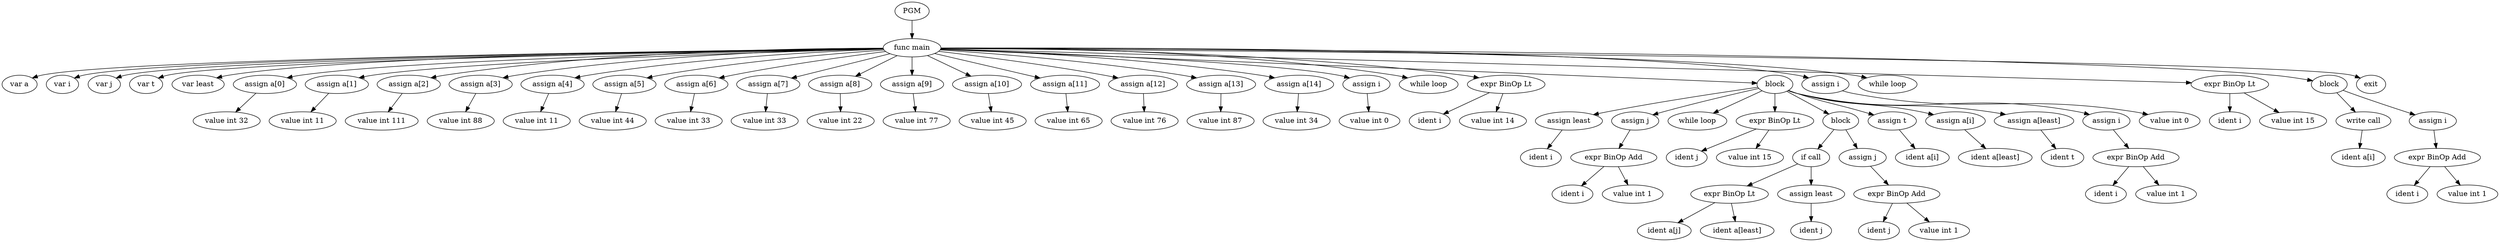 digraph ast {
0[label = PGM, shape = ellipse]
1[label = "func main", shape = ellipse]
0 -> 1
2[label = "var a", shape = ellipse]
1 -> 2
3[label = "var i", shape = ellipse]
1 -> 3
4[label = "var j", shape = ellipse]
1 -> 4
5[label = "var t", shape = ellipse]
1 -> 5
6[label = "var least", shape = ellipse]
1 -> 6
7[label = "assign a[0]", shape = ellipse]
1 -> 7
8[label = "value int 32", shape = ellipse]
7 -> 8
9[label = "assign a[1]", shape = ellipse]
1 -> 9
10[label = "value int 11", shape = ellipse]
9 -> 10
11[label = "assign a[2]", shape = ellipse]
1 -> 11
12[label = "value int 111", shape = ellipse]
11 -> 12
13[label = "assign a[3]", shape = ellipse]
1 -> 13
14[label = "value int 88", shape = ellipse]
13 -> 14
15[label = "assign a[4]", shape = ellipse]
1 -> 15
16[label = "value int 11", shape = ellipse]
15 -> 16
17[label = "assign a[5]", shape = ellipse]
1 -> 17
18[label = "value int 44", shape = ellipse]
17 -> 18
19[label = "assign a[6]", shape = ellipse]
1 -> 19
20[label = "value int 33", shape = ellipse]
19 -> 20
21[label = "assign a[7]", shape = ellipse]
1 -> 21
22[label = "value int 33", shape = ellipse]
21 -> 22
23[label = "assign a[8]", shape = ellipse]
1 -> 23
24[label = "value int 22", shape = ellipse]
23 -> 24
25[label = "assign a[9]", shape = ellipse]
1 -> 25
26[label = "value int 77", shape = ellipse]
25 -> 26
27[label = "assign a[10]", shape = ellipse]
1 -> 27
28[label = "value int 45", shape = ellipse]
27 -> 28
29[label = "assign a[11]", shape = ellipse]
1 -> 29
30[label = "value int 65", shape = ellipse]
29 -> 30
31[label = "assign a[12]", shape = ellipse]
1 -> 31
32[label = "value int 76", shape = ellipse]
31 -> 32
33[label = "assign a[13]", shape = ellipse]
1 -> 33
34[label = "value int 87", shape = ellipse]
33 -> 34
35[label = "assign a[14]", shape = ellipse]
1 -> 35
36[label = "value int 34", shape = ellipse]
35 -> 36
37[label = "assign i", shape = ellipse]
1 -> 37
38[label = "value int 0", shape = ellipse]
37 -> 38
39[label = "while loop", shape = ellipse]
1 -> 39
40[label = "expr BinOp Lt", shape = ellipse]
1 -> 40
41[label = "ident i", shape = ellipse]
40 -> 41
42[label = "value int 14", shape = ellipse]
40 -> 42
43[label = "block", shape = ellipse]
1 -> 43
44[label = "assign least", shape = ellipse]
43 -> 44
45[label = "ident i", shape = ellipse]
44 -> 45
46[label = "assign j", shape = ellipse]
43 -> 46
47[label = "expr BinOp Add", shape = ellipse]
46 -> 47
48[label = "ident i", shape = ellipse]
47 -> 48
49[label = "value int 1", shape = ellipse]
47 -> 49
50[label = "while loop", shape = ellipse]
43 -> 50
51[label = "expr BinOp Lt", shape = ellipse]
43 -> 51
52[label = "ident j", shape = ellipse]
51 -> 52
53[label = "value int 15", shape = ellipse]
51 -> 53
54[label = "block", shape = ellipse]
43 -> 54
55[label = "if call", shape = ellipse]
54 -> 55
56[label = "expr BinOp Lt", shape = ellipse]
55 -> 56
57[label = "ident a[j]", shape = ellipse]
56 -> 57
58[label = "ident a[least]", shape = ellipse]
56 -> 58
59[label = "assign least", shape = ellipse]
55 -> 59
60[label = "ident j", shape = ellipse]
59 -> 60
61[label = "assign j", shape = ellipse]
54 -> 61
62[label = "expr BinOp Add", shape = ellipse]
61 -> 62
63[label = "ident j", shape = ellipse]
62 -> 63
64[label = "value int 1", shape = ellipse]
62 -> 64
65[label = "assign t", shape = ellipse]
43 -> 65
66[label = "ident a[i]", shape = ellipse]
65 -> 66
67[label = "assign a[i]", shape = ellipse]
43 -> 67
68[label = "ident a[least]", shape = ellipse]
67 -> 68
69[label = "assign a[least]", shape = ellipse]
43 -> 69
70[label = "ident t", shape = ellipse]
69 -> 70
71[label = "assign i", shape = ellipse]
43 -> 71
72[label = "expr BinOp Add", shape = ellipse]
71 -> 72
73[label = "ident i", shape = ellipse]
72 -> 73
74[label = "value int 1", shape = ellipse]
72 -> 74
75[label = "assign i", shape = ellipse]
1 -> 75
76[label = "value int 0", shape = ellipse]
75 -> 76
77[label = "while loop", shape = ellipse]
1 -> 77
78[label = "expr BinOp Lt", shape = ellipse]
1 -> 78
79[label = "ident i", shape = ellipse]
78 -> 79
80[label = "value int 15", shape = ellipse]
78 -> 80
81[label = "block", shape = ellipse]
1 -> 81
82[label = "write call", shape = ellipse]
81 -> 82
83[label = "ident a[i]", shape = ellipse]
82 -> 83
84[label = "assign i", shape = ellipse]
81 -> 84
85[label = "expr BinOp Add", shape = ellipse]
84 -> 85
86[label = "ident i", shape = ellipse]
85 -> 86
87[label = "value int 1", shape = ellipse]
85 -> 87
88[label = "exit", shape = ellipse]
1 -> 88
}